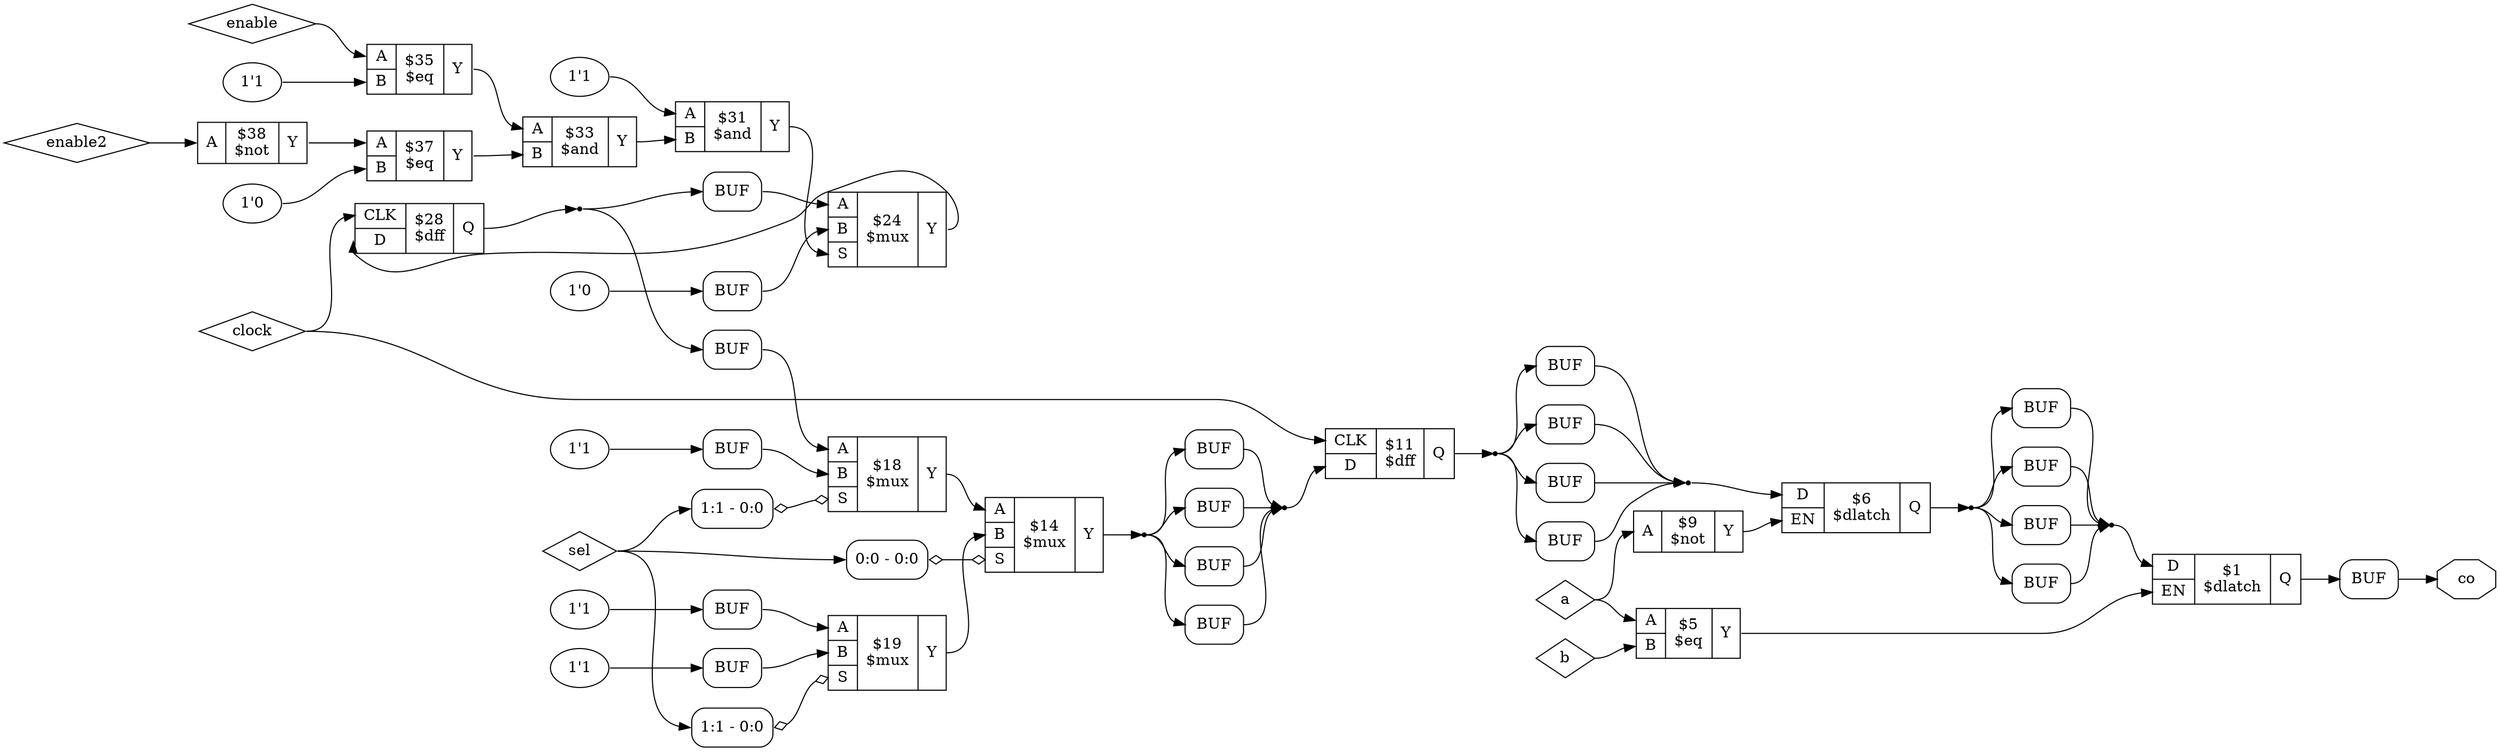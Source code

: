 digraph "" {
label="";
rankdir="LR";
remincross=true;
n25 [ shape=diamond, label="clock", color="black", fontcolor="black" ];
n26 [ shape=diamond, label="enable2", color="black", fontcolor="black" ];
n27 [ shape=diamond, label="enable", color="black", fontcolor="black" ];
n28 [ shape=diamond, label="sel", color="black", fontcolor="black" ];
n29 [ shape=octagon, label="co", color="black", fontcolor="black" ];
n30 [ shape=diamond, label="b", color="black", fontcolor="black" ];
n31 [ shape=diamond, label="a", color="black", fontcolor="black" ];
c34 [ shape=record, label="{{<p32> A}|$38\n$not|{<p33> Y}}" ];
v0 [ label="1'0" ];
c36 [ shape=record, label="{{<p32> A|<p35> B}|$37\n$eq|{<p33> Y}}" ];
v1 [ label="1'1" ];
c37 [ shape=record, label="{{<p32> A|<p35> B}|$35\n$eq|{<p33> Y}}" ];
c38 [ shape=record, label="{{<p32> A|<p35> B}|$33\n$and|{<p33> Y}}" ];
v2 [ label="1'1" ];
c39 [ shape=record, label="{{<p32> A|<p35> B}|$31\n$and|{<p33> Y}}" ];
c43 [ shape=record, label="{{<p40> CLK|<p41> D}|$28\n$dff|{<p42> Q}}" ];
c45 [ shape=record, label="{{<p32> A|<p35> B|<p44> S}|$24\n$mux|{<p33> Y}}" ];
c46 [ shape=record, label="{{<p32> A|<p35> B|<p44> S}|$19\n$mux|{<p33> Y}}" ];
x3 [ shape=record, style=rounded, label="<s0> 1:1 - 0:0 " ];
x3:e -> c46:p44:w [arrowhead=odiamond, arrowtail=odiamond, dir=both, color="black", label=""];
c47 [ shape=record, label="{{<p32> A|<p35> B|<p44> S}|$18\n$mux|{<p33> Y}}" ];
x4 [ shape=record, style=rounded, label="<s0> 1:1 - 0:0 " ];
x4:e -> c47:p44:w [arrowhead=odiamond, arrowtail=odiamond, dir=both, color="black", label=""];
c48 [ shape=record, label="{{<p32> A|<p35> B|<p44> S}|$14\n$mux|{<p33> Y}}" ];
x5 [ shape=record, style=rounded, label="<s0> 0:0 - 0:0 " ];
x5:e -> c48:p44:w [arrowhead=odiamond, arrowtail=odiamond, dir=both, color="black", label=""];
c49 [ shape=record, label="{{<p40> CLK|<p41> D}|$11\n$dff|{<p42> Q}}" ];
c50 [ shape=record, label="{{<p32> A}|$9\n$not|{<p33> Y}}" ];
c52 [ shape=record, label="{{<p41> D|<p51> EN}|$6\n$dlatch|{<p42> Q}}" ];
c53 [ shape=record, label="{{<p32> A|<p35> B}|$5\n$eq|{<p33> Y}}" ];
c54 [ shape=record, label="{{<p41> D|<p51> EN}|$1\n$dlatch|{<p42> Q}}" ];
x6 [shape=box, style=rounded, label="BUF"];
v7 [ label="1'0" ];
x8 [shape=box, style=rounded, label="BUF"];
x9 [shape=box, style=rounded, label="BUF"];
x10 [shape=box, style=rounded, label="BUF"];
x11 [shape=box, style=rounded, label="BUF"];
x12 [shape=box, style=rounded, label="BUF"];
x13 [shape=box, style=rounded, label="BUF"];
v14 [ label="1'1" ];
x15 [shape=box, style=rounded, label="BUF"];
x16 [shape=box, style=rounded, label="BUF"];
x17 [shape=box, style=rounded, label="BUF"];
x18 [shape=box, style=rounded, label="BUF"];
v19 [ label="1'1" ];
x20 [shape=box, style=rounded, label="BUF"];
x21 [shape=box, style=rounded, label="BUF"];
x22 [shape=box, style=rounded, label="BUF"];
x23 [shape=box, style=rounded, label="BUF"];
v24 [ label="1'1" ];
x25 [shape=box, style=rounded, label="BUF"];
x26 [shape=box, style=rounded, label="BUF"];
x27 [shape=box, style=rounded, label="BUF"];
x28 [shape=box, style=rounded, label="BUF"];
c34:p33:e -> c36:p32:w [color="black", label=""];
x25:e:e -> c46:p35:w [color="black", label=""];
x15:e:e -> c46:p32:w [color="black", label=""];
x20:e:e -> c47:p35:w [color="black", label=""];
x9:e:e -> c47:p32:w [color="black", label=""];
c46:p33:e -> c48:p35:w [color="black", label=""];
c47:p33:e -> c48:p32:w [color="black", label=""];
n16 [ shape=point ];
c48:p33:e -> n16:w [color="black", label=""];
n16:e -> x10:w:w [color="black", label=""];
n16:e -> x16:w:w [color="black", label=""];
n16:e -> x21:w:w [color="black", label=""];
n16:e -> x26:w:w [color="black", label=""];
n17 [ shape=point ];
x10:e:e -> n17:w [color="black", label=""];
x16:e:e -> n17:w [color="black", label=""];
x21:e:e -> n17:w [color="black", label=""];
x26:e:e -> n17:w [color="black", label=""];
n17:e -> c49:p41:w [color="black", label=""];
n18 [ shape=point ];
c49:p42:e -> n18:w [color="black", label=""];
n18:e -> x11:w:w [color="black", label=""];
n18:e -> x17:w:w [color="black", label=""];
n18:e -> x22:w:w [color="black", label=""];
n18:e -> x27:w:w [color="black", label=""];
c50:p33:e -> c52:p51:w [color="black", label=""];
c36:p33:e -> c38:p35:w [color="black", label=""];
n20 [ shape=point ];
x11:e:e -> n20:w [color="black", label=""];
x17:e:e -> n20:w [color="black", label=""];
x22:e:e -> n20:w [color="black", label=""];
x27:e:e -> n20:w [color="black", label=""];
n20:e -> c52:p41:w [color="black", label=""];
n21 [ shape=point ];
c52:p42:e -> n21:w [color="black", label=""];
n21:e -> x12:w:w [color="black", label=""];
n21:e -> x18:w:w [color="black", label=""];
n21:e -> x23:w:w [color="black", label=""];
n21:e -> x28:w:w [color="black", label=""];
c53:p33:e -> c54:p51:w [color="black", label=""];
n23 [ shape=point ];
x12:e:e -> n23:w [color="black", label=""];
x18:e:e -> n23:w [color="black", label=""];
x23:e:e -> n23:w [color="black", label=""];
x28:e:e -> n23:w [color="black", label=""];
n23:e -> c54:p41:w [color="black", label=""];
c54:p42:e -> x13:w:w [color="black", label=""];
n25:e -> c43:p40:w [color="black", label=""];
n25:e -> c49:p40:w [color="black", label=""];
n26:e -> c34:p32:w [color="black", label=""];
n27:e -> c37:p32:w [color="black", label=""];
n28:e -> x3:s0:w [color="black", label=""];
n28:e -> x4:s0:w [color="black", label=""];
n28:e -> x5:s0:w [color="black", label=""];
x13:e:e -> n29:w [color="black", label=""];
c37:p33:e -> c38:p32:w [color="black", label=""];
n30:e -> c53:p35:w [color="black", label=""];
n31:e -> c50:p32:w [color="black", label=""];
n31:e -> c53:p32:w [color="black", label=""];
c38:p33:e -> c39:p35:w [color="black", label=""];
c39:p33:e -> c45:p44:w [color="black", label=""];
n6 [ shape=point ];
c43:p42:e -> n6:w [color="black", label=""];
n6:e -> x6:w:w [color="black", label=""];
n6:e -> x9:w:w [color="black", label=""];
c45:p33:e -> c43:p41:w [color="black", label=""];
x8:e:e -> c45:p35:w [color="black", label=""];
x6:e:e -> c45:p32:w [color="black", label=""];
v0:e -> c36:p35:w [color="black", label=""];
v1:e -> c37:p35:w [color="black", label=""];
v14:e -> x15:w:w [color="black", label=""];
v19:e -> x20:w:w [color="black", label=""];
v2:e -> c39:p32:w [color="black", label=""];
v24:e -> x25:w:w [color="black", label=""];
v7:e -> x8:w:w [color="black", label=""];
}
